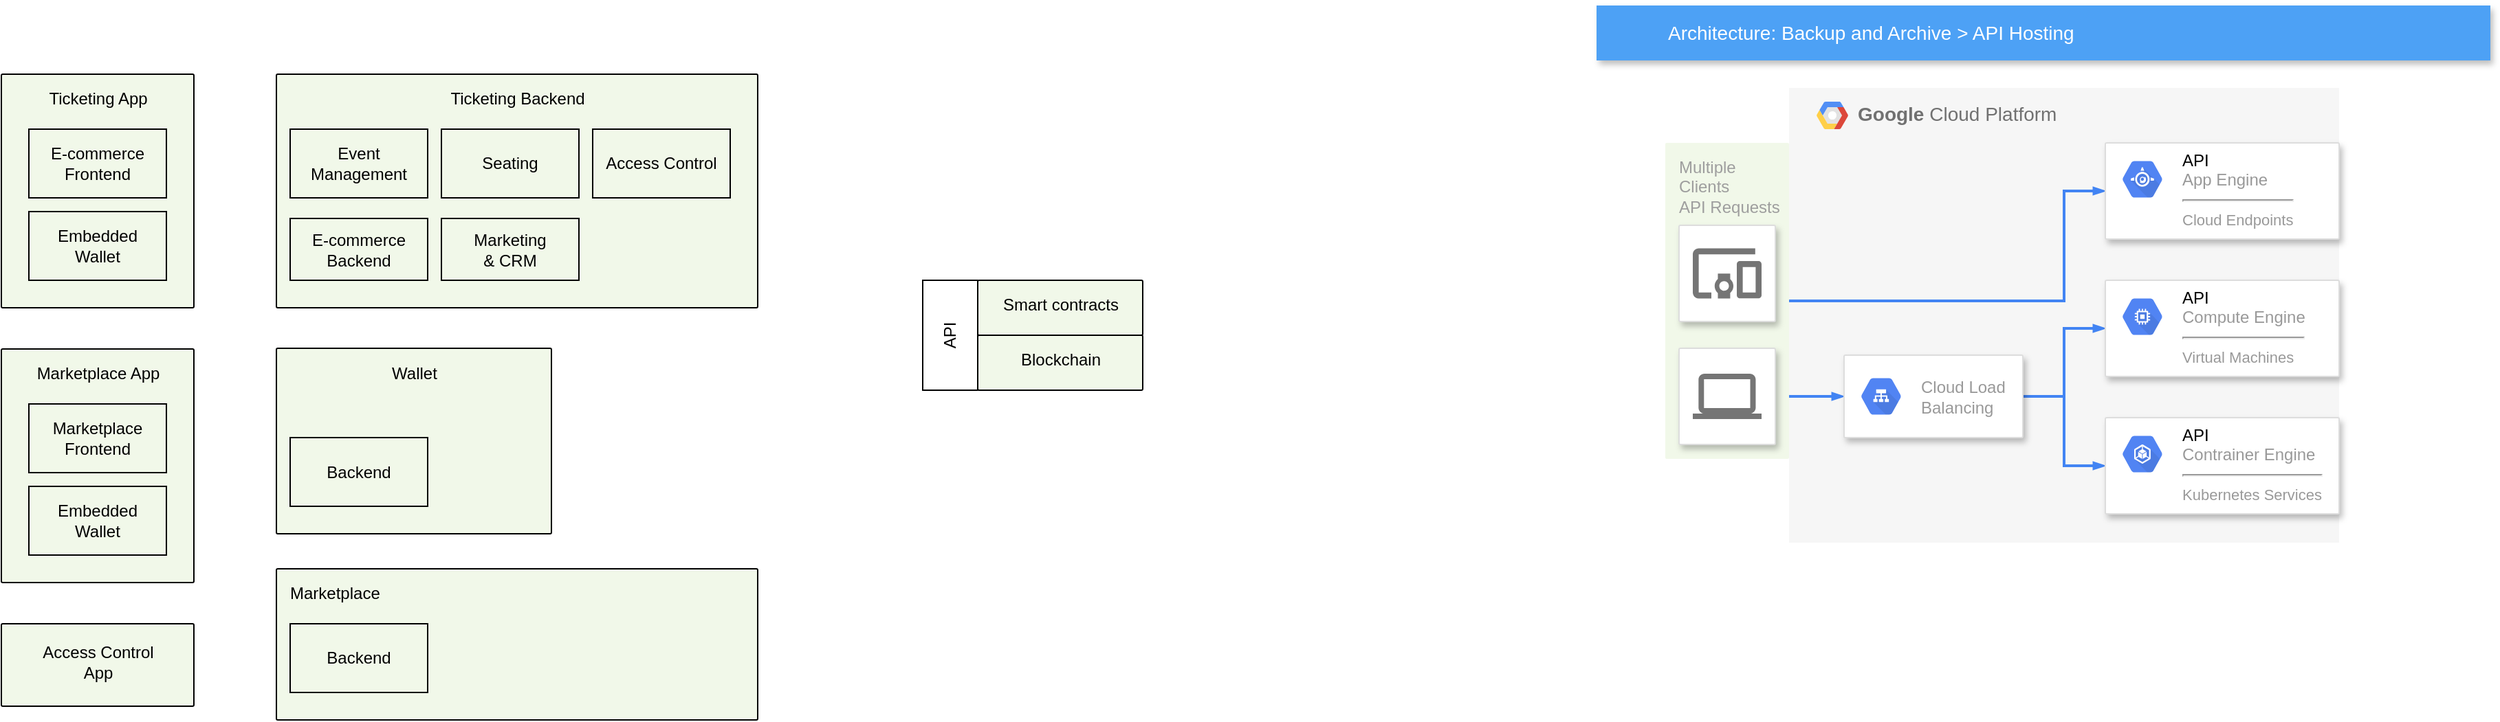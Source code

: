 <mxfile version="14.5.10" type="github"><diagram id="f106602c-feb2-e66a-4537-3a34d633f6aa" name="Page-1"><mxGraphModel dx="1426" dy="655" grid="1" gridSize="10" guides="1" tooltips="1" connect="1" arrows="1" fold="1" page="1" pageScale="1" pageWidth="1169" pageHeight="827" background="#ffffff" math="0" shadow="0"><root><mxCell id="0"/><mxCell id="1" parent="0"/><mxCell id="14" value="&lt;b&gt;Google &lt;/b&gt;Cloud Platform" style="fillColor=#F6F6F6;strokeColor=none;shadow=0;gradientColor=none;fontSize=14;align=left;spacing=10;fontColor=#717171;9E9E9E;verticalAlign=top;spacingTop=-4;fontStyle=0;spacingLeft=40;html=1;" parent="1" vertex="1"><mxGeometry x="1350" y="100" width="400" height="331" as="geometry"/></mxCell><mxCell id="15" value="" style="shape=mxgraph.gcp2.google_cloud_platform;fillColor=#F6F6F6;strokeColor=none;shadow=0;gradientColor=none;" parent="14" vertex="1"><mxGeometry width="23" height="20" relative="1" as="geometry"><mxPoint x="20" y="10" as="offset"/></mxGeometry></mxCell><mxCell id="997" value="Multiple&lt;br&gt;Clients&lt;br&gt;API Requests&lt;br&gt;" style="rounded=1;absoluteArcSize=1;arcSize=2;html=1;strokeColor=none;gradientColor=none;shadow=0;dashed=0;fontSize=12;fontColor=#9E9E9E;align=left;verticalAlign=top;spacing=10;spacingTop=-4;fillColor=#F1F8E9;" parent="1" vertex="1"><mxGeometry x="1260" y="140" width="90" height="230" as="geometry"/></mxCell><mxCell id="818" value="Architecture: Backup and Archive &amp;gt; API Hosting" style="fillColor=#4DA1F5;strokeColor=none;shadow=1;gradientColor=none;fontSize=14;align=left;spacingLeft=50;fontColor=#ffffff;html=1;" parent="1" vertex="1"><mxGeometry x="1210" y="40" width="650" height="40" as="geometry"/></mxCell><mxCell id="999" style="edgeStyle=orthogonalEdgeStyle;rounded=0;elbow=vertical;html=1;labelBackgroundColor=none;startFill=1;startSize=4;endArrow=blockThin;endFill=1;endSize=4;jettySize=auto;orthogonalLoop=1;strokeColor=#4284F3;strokeWidth=2;fontSize=12;fontColor=#000000;align=left;dashed=0;" parent="1" source="997" target="991" edge="1"><mxGeometry relative="1" as="geometry"><Array as="points"><mxPoint x="1550" y="255"/><mxPoint x="1550" y="175"/></Array></mxGeometry></mxCell><mxCell id="985" value="" style="strokeColor=#dddddd;fillColor=#ffffff;shadow=1;strokeWidth=1;rounded=1;absoluteArcSize=1;arcSize=2;labelPosition=center;verticalLabelPosition=middle;align=center;verticalAlign=bottom;spacingLeft=0;fontColor=#999999;fontSize=12;whiteSpace=wrap;spacingBottom=2;html=1;" parent="1" vertex="1"><mxGeometry x="1270" y="200" width="70" height="70" as="geometry"/></mxCell><mxCell id="986" value="" style="dashed=0;connectable=0;html=1;fillColor=#757575;strokeColor=none;shape=mxgraph.gcp2.mobile_devices;part=1;" parent="985" vertex="1"><mxGeometry x="0.5" width="50" height="36.5" relative="1" as="geometry"><mxPoint x="-25" y="16.75" as="offset"/></mxGeometry></mxCell><mxCell id="998" style="edgeStyle=elbowEdgeStyle;rounded=0;elbow=vertical;html=1;labelBackgroundColor=none;startFill=1;startSize=4;endArrow=blockThin;endFill=1;endSize=4;jettySize=auto;orthogonalLoop=1;strokeColor=#4284F3;strokeWidth=2;fontSize=12;fontColor=#000000;align=left;dashed=0;" parent="1" source="997" target="989" edge="1"><mxGeometry relative="1" as="geometry"/></mxCell><mxCell id="987" value="" style="strokeColor=#dddddd;fillColor=#ffffff;shadow=1;strokeWidth=1;rounded=1;absoluteArcSize=1;arcSize=2;labelPosition=center;verticalLabelPosition=middle;align=center;verticalAlign=bottom;spacingLeft=0;fontColor=#999999;fontSize=12;whiteSpace=wrap;spacingBottom=2;html=1;" parent="1" vertex="1"><mxGeometry x="1270" y="289.5" width="70" height="70" as="geometry"/></mxCell><mxCell id="988" value="" style="dashed=0;connectable=0;html=1;fillColor=#757575;strokeColor=none;shape=mxgraph.gcp2.laptop;part=1;" parent="987" vertex="1"><mxGeometry x="0.5" width="50" height="33" relative="1" as="geometry"><mxPoint x="-25" y="18.5" as="offset"/></mxGeometry></mxCell><mxCell id="1000" style="edgeStyle=orthogonalEdgeStyle;rounded=0;elbow=vertical;html=1;labelBackgroundColor=none;startFill=1;startSize=4;endArrow=blockThin;endFill=1;endSize=4;jettySize=auto;orthogonalLoop=1;strokeColor=#4284F3;strokeWidth=2;fontSize=12;fontColor=#000000;align=left;dashed=0;" parent="1" source="989" target="993" edge="1"><mxGeometry relative="1" as="geometry"/></mxCell><mxCell id="1001" style="edgeStyle=orthogonalEdgeStyle;rounded=0;elbow=vertical;html=1;labelBackgroundColor=none;startFill=1;startSize=4;endArrow=blockThin;endFill=1;endSize=4;jettySize=auto;orthogonalLoop=1;strokeColor=#4284F3;strokeWidth=2;fontSize=12;fontColor=#000000;align=left;dashed=0;" parent="1" source="989" target="995" edge="1"><mxGeometry relative="1" as="geometry"/></mxCell><mxCell id="989" value="" style="strokeColor=#dddddd;fillColor=#ffffff;shadow=1;strokeWidth=1;rounded=1;absoluteArcSize=1;arcSize=2;fontSize=11;fontColor=#9E9E9E;align=center;html=1;" parent="1" vertex="1"><mxGeometry x="1390" y="294.5" width="130" height="60" as="geometry"/></mxCell><mxCell id="990" value="Cloud Load&#10;Balancing" style="dashed=0;connectable=0;html=1;fillColor=#5184F3;strokeColor=none;shape=mxgraph.gcp2.hexIcon;prIcon=cloud_load_balancing;part=1;labelPosition=right;verticalLabelPosition=middle;align=left;verticalAlign=middle;spacingLeft=5;fontColor=#999999;fontSize=12;" parent="989" vertex="1"><mxGeometry y="0.5" width="44" height="39" relative="1" as="geometry"><mxPoint x="5" y="-19.5" as="offset"/></mxGeometry></mxCell><mxCell id="991" value="" style="strokeColor=#dddddd;fillColor=#ffffff;shadow=1;strokeWidth=1;rounded=1;absoluteArcSize=1;arcSize=2;fontSize=11;fontColor=#9E9E9E;align=center;html=1;" parent="1" vertex="1"><mxGeometry x="1580" y="140" width="170" height="70" as="geometry"/></mxCell><mxCell id="992" value="&lt;font color=&quot;#000000&quot;&gt;API&lt;/font&gt;&lt;br&gt;App Engine&lt;hr&gt;&lt;font style=&quot;font-size: 11px&quot;&gt;Cloud Endpoints&lt;/font&gt;" style="dashed=0;connectable=0;html=1;fillColor=#5184F3;strokeColor=none;shape=mxgraph.gcp2.hexIcon;prIcon=app_engine;part=1;labelPosition=right;verticalLabelPosition=middle;align=left;verticalAlign=top;spacingLeft=5;fontColor=#999999;fontSize=12;spacingTop=-8;" parent="991" vertex="1"><mxGeometry width="44" height="39" relative="1" as="geometry"><mxPoint x="5" y="7" as="offset"/></mxGeometry></mxCell><mxCell id="993" value="" style="strokeColor=#dddddd;fillColor=#ffffff;shadow=1;strokeWidth=1;rounded=1;absoluteArcSize=1;arcSize=2;fontSize=11;fontColor=#9E9E9E;align=center;html=1;" parent="1" vertex="1"><mxGeometry x="1580" y="240" width="170" height="70" as="geometry"/></mxCell><mxCell id="994" value="&lt;font color=&quot;#000000&quot;&gt;API&lt;/font&gt;&lt;br&gt;Compute Engine&lt;hr&gt;&lt;font style=&quot;font-size: 11px&quot;&gt;Virtual Machines&lt;/font&gt;" style="dashed=0;connectable=0;html=1;fillColor=#5184F3;strokeColor=none;shape=mxgraph.gcp2.hexIcon;prIcon=compute_engine;part=1;labelPosition=right;verticalLabelPosition=middle;align=left;verticalAlign=top;spacingLeft=5;fontColor=#999999;fontSize=12;spacingTop=-8;" parent="993" vertex="1"><mxGeometry width="44" height="39" relative="1" as="geometry"><mxPoint x="5" y="7" as="offset"/></mxGeometry></mxCell><mxCell id="995" value="" style="strokeColor=#dddddd;fillColor=#ffffff;shadow=1;strokeWidth=1;rounded=1;absoluteArcSize=1;arcSize=2;fontSize=11;fontColor=#9E9E9E;align=center;html=1;" parent="1" vertex="1"><mxGeometry x="1580" y="340" width="170" height="70" as="geometry"/></mxCell><mxCell id="996" value="&lt;font color=&quot;#000000&quot;&gt;API&lt;/font&gt;&lt;br&gt;Contrainer Engine&lt;hr&gt;&lt;font style=&quot;font-size: 11px&quot;&gt;Kubernetes Services&lt;/font&gt;" style="dashed=0;connectable=0;html=1;fillColor=#5184F3;strokeColor=none;shape=mxgraph.gcp2.hexIcon;prIcon=container_engine;part=1;labelPosition=right;verticalLabelPosition=middle;align=left;verticalAlign=top;spacingLeft=5;fontColor=#999999;fontSize=12;spacingTop=-8;" parent="995" vertex="1"><mxGeometry width="44" height="39" relative="1" as="geometry"><mxPoint x="5" y="7" as="offset"/></mxGeometry></mxCell><mxCell id="Xia8TUtR7QgbiRvDQSHb-1017" value="Marketplace" style="points=[[0,0,0],[0.25,0,0],[0.5,0,0],[0.75,0,0],[1,0,0],[1,0.25,0],[1,0.5,0],[1,0.75,0],[1,1,0],[0.75,1,0],[0.5,1,0],[0.25,1,0],[0,1,0],[0,0.75,0],[0,0.5,0],[0,0.25,0]];rounded=1;absoluteArcSize=1;arcSize=2;html=1;gradientColor=none;shadow=0;dashed=0;fontSize=12;align=left;verticalAlign=top;spacing=10;spacingTop=-4;fillColor=#F1F8E9;" vertex="1" parent="1"><mxGeometry x="250" y="450" width="350" height="110" as="geometry"/></mxCell><mxCell id="Xia8TUtR7QgbiRvDQSHb-1018" value="Backend" style="rounded=0;whiteSpace=wrap;html=1;fillColor=none;" vertex="1" parent="1"><mxGeometry x="260" y="490" width="100" height="50" as="geometry"/></mxCell><mxCell id="Xia8TUtR7QgbiRvDQSHb-1038" value="Wallet" style="points=[[0,0,0],[0.25,0,0],[0.5,0,0],[0.75,0,0],[1,0,0],[1,0.25,0],[1,0.5,0],[1,0.75,0],[1,1,0],[0.75,1,0],[0.5,1,0],[0.25,1,0],[0,1,0],[0,0.75,0],[0,0.5,0],[0,0.25,0]];rounded=1;absoluteArcSize=1;arcSize=2;html=1;strokeColor=#000000;gradientColor=none;shadow=0;dashed=0;fontSize=12;align=center;verticalAlign=top;spacing=10;spacingTop=-4;fillColor=#F1F8E9;" vertex="1" parent="1"><mxGeometry x="250" y="289.5" width="200" height="135" as="geometry"/></mxCell><mxCell id="Xia8TUtR7QgbiRvDQSHb-1039" value="Backend" style="rounded=0;whiteSpace=wrap;html=1;fillColor=none;" vertex="1" parent="1"><mxGeometry x="260" y="354.5" width="100" height="50" as="geometry"/></mxCell><mxCell id="Xia8TUtR7QgbiRvDQSHb-1056" value="Ticketing App" style="points=[[0,0,0],[0.25,0,0],[0.5,0,0],[0.75,0,0],[1,0,0],[1,0.25,0],[1,0.5,0],[1,0.75,0],[1,1,0],[0.75,1,0],[0.5,1,0],[0.25,1,0],[0,1,0],[0,0.75,0],[0,0.5,0],[0,0.25,0]];rounded=1;absoluteArcSize=1;arcSize=2;html=1;gradientColor=none;shadow=0;dashed=0;fontSize=12;align=center;verticalAlign=top;spacing=10;spacingTop=-4;fillColor=#F1F8E9;" vertex="1" parent="1"><mxGeometry x="50" y="90" width="140" height="170" as="geometry"/></mxCell><mxCell id="Xia8TUtR7QgbiRvDQSHb-1057" value="E-commerce&lt;br&gt;Frontend" style="rounded=0;whiteSpace=wrap;html=1;fillColor=none;" vertex="1" parent="1"><mxGeometry x="70" y="130" width="100" height="50" as="geometry"/></mxCell><mxCell id="Xia8TUtR7QgbiRvDQSHb-1058" value="Embedded&lt;br&gt;Wallet" style="rounded=0;whiteSpace=wrap;html=1;fillColor=none;" vertex="1" parent="1"><mxGeometry x="70" y="190" width="100" height="50" as="geometry"/></mxCell><mxCell id="Xia8TUtR7QgbiRvDQSHb-1059" value="Access Control&lt;br&gt;App" style="points=[[0,0,0],[0.25,0,0],[0.5,0,0],[0.75,0,0],[1,0,0],[1,0.25,0],[1,0.5,0],[1,0.75,0],[1,1,0],[0.75,1,0],[0.5,1,0],[0.25,1,0],[0,1,0],[0,0.75,0],[0,0.5,0],[0,0.25,0]];rounded=1;absoluteArcSize=1;arcSize=2;html=1;gradientColor=none;shadow=0;dashed=0;fontSize=12;align=center;verticalAlign=middle;spacing=10;spacingTop=-4;fillColor=#F1F8E9;" vertex="1" parent="1"><mxGeometry x="50" y="490" width="140" height="60" as="geometry"/></mxCell><mxCell id="Xia8TUtR7QgbiRvDQSHb-1063" value="" style="group" vertex="1" connectable="0" parent="1"><mxGeometry x="50" y="290" width="140" height="170" as="geometry"/></mxCell><mxCell id="Xia8TUtR7QgbiRvDQSHb-1060" value="Marketplace App" style="points=[[0,0,0],[0.25,0,0],[0.5,0,0],[0.75,0,0],[1,0,0],[1,0.25,0],[1,0.5,0],[1,0.75,0],[1,1,0],[0.75,1,0],[0.5,1,0],[0.25,1,0],[0,1,0],[0,0.75,0],[0,0.5,0],[0,0.25,0]];rounded=1;absoluteArcSize=1;arcSize=2;html=1;gradientColor=none;shadow=0;dashed=0;fontSize=12;align=center;verticalAlign=top;spacing=10;spacingTop=-4;fillColor=#F1F8E9;" vertex="1" parent="Xia8TUtR7QgbiRvDQSHb-1063"><mxGeometry width="140" height="170" as="geometry"/></mxCell><mxCell id="Xia8TUtR7QgbiRvDQSHb-1061" value="Marketplace&lt;br&gt;Frontend" style="rounded=0;whiteSpace=wrap;html=1;fillColor=none;" vertex="1" parent="Xia8TUtR7QgbiRvDQSHb-1063"><mxGeometry x="20" y="40" width="100" height="50" as="geometry"/></mxCell><mxCell id="Xia8TUtR7QgbiRvDQSHb-1062" value="Embedded&lt;br&gt;Wallet" style="rounded=0;whiteSpace=wrap;html=1;fillColor=none;" vertex="1" parent="Xia8TUtR7QgbiRvDQSHb-1063"><mxGeometry x="20" y="100" width="100" height="50" as="geometry"/></mxCell><mxCell id="Xia8TUtR7QgbiRvDQSHb-1001" value="Ticketing Backend" style="points=[[0,0,0],[0.25,0,0],[0.5,0,0],[0.75,0,0],[1,0,0],[1,0.25,0],[1,0.5,0],[1,0.75,0],[1,1,0],[0.75,1,0],[0.5,1,0],[0.25,1,0],[0,1,0],[0,0.75,0],[0,0.5,0],[0,0.25,0]];rounded=1;absoluteArcSize=1;arcSize=2;html=1;gradientColor=none;shadow=0;dashed=0;fontSize=12;align=center;verticalAlign=top;spacing=10;spacingTop=-4;fillColor=#F1F8E9;" vertex="1" parent="1"><mxGeometry x="250" y="90" width="350" height="170" as="geometry"/></mxCell><mxCell id="Xia8TUtR7QgbiRvDQSHb-1009" value="Event&lt;br&gt;Management" style="rounded=0;whiteSpace=wrap;html=1;fillColor=none;" vertex="1" parent="1"><mxGeometry x="260" y="130" width="100" height="50" as="geometry"/></mxCell><mxCell id="Xia8TUtR7QgbiRvDQSHb-1010" value="Seating" style="rounded=0;whiteSpace=wrap;html=1;fillColor=none;" vertex="1" parent="1"><mxGeometry x="370" y="130" width="100" height="50" as="geometry"/></mxCell><mxCell id="Xia8TUtR7QgbiRvDQSHb-1012" value="E-commerce Backend" style="rounded=0;whiteSpace=wrap;html=1;fillColor=none;" vertex="1" parent="1"><mxGeometry x="260" y="195" width="100" height="45" as="geometry"/></mxCell><mxCell id="Xia8TUtR7QgbiRvDQSHb-1015" value="Marketing&lt;br&gt;&amp;amp; CRM" style="rounded=0;whiteSpace=wrap;html=1;fillColor=none;" vertex="1" parent="1"><mxGeometry x="370" y="195" width="100" height="45" as="geometry"/></mxCell><mxCell id="Xia8TUtR7QgbiRvDQSHb-1016" value="Access Control" style="rounded=0;whiteSpace=wrap;html=1;fillColor=none;" vertex="1" parent="1"><mxGeometry x="480" y="130" width="100" height="50" as="geometry"/></mxCell><mxCell id="Xia8TUtR7QgbiRvDQSHb-1068" value="" style="group" vertex="1" connectable="0" parent="1"><mxGeometry x="720" y="240" width="160" height="80" as="geometry"/></mxCell><mxCell id="Xia8TUtR7QgbiRvDQSHb-1065" value="" style="group" vertex="1" connectable="0" parent="Xia8TUtR7QgbiRvDQSHb-1068"><mxGeometry x="40" width="120" height="80" as="geometry"/></mxCell><mxCell id="Xia8TUtR7QgbiRvDQSHb-1032" value="Blockchain" style="points=[[0,0,0],[0.25,0,0],[0.5,0,0],[0.75,0,0],[1,0,0],[1,0.25,0],[1,0.5,0],[1,0.75,0],[1,1,0],[0.75,1,0],[0.5,1,0],[0.25,1,0],[0,1,0],[0,0.75,0],[0,0.5,0],[0,0.25,0]];rounded=1;absoluteArcSize=1;arcSize=2;html=1;gradientColor=none;shadow=0;dashed=0;fontSize=12;align=center;verticalAlign=middle;spacing=10;spacingTop=-4;fillColor=#F1F8E9;" vertex="1" parent="Xia8TUtR7QgbiRvDQSHb-1065"><mxGeometry y="40" width="120" height="40" as="geometry"/></mxCell><mxCell id="Xia8TUtR7QgbiRvDQSHb-1054" value="Smart contracts" style="points=[[0,0,0],[0.25,0,0],[0.5,0,0],[0.75,0,0],[1,0,0],[1,0.25,0],[1,0.5,0],[1,0.75,0],[1,1,0],[0.75,1,0],[0.5,1,0],[0.25,1,0],[0,1,0],[0,0.75,0],[0,0.5,0],[0,0.25,0]];rounded=1;absoluteArcSize=1;arcSize=2;html=1;gradientColor=none;shadow=0;dashed=0;fontSize=12;align=center;verticalAlign=middle;spacing=10;spacingTop=-4;fillColor=#F1F8E9;" vertex="1" parent="Xia8TUtR7QgbiRvDQSHb-1065"><mxGeometry width="120" height="40" as="geometry"/></mxCell><mxCell id="Xia8TUtR7QgbiRvDQSHb-1066" value="API" style="rounded=0;whiteSpace=wrap;html=1;fontColor=#000000;strokeColor=#000000;fillColor=none;align=center;labelBorderColor=none;rotation=-90;" vertex="1" parent="Xia8TUtR7QgbiRvDQSHb-1068"><mxGeometry x="-20" y="20" width="80" height="40" as="geometry"/></mxCell></root></mxGraphModel></diagram></mxfile>